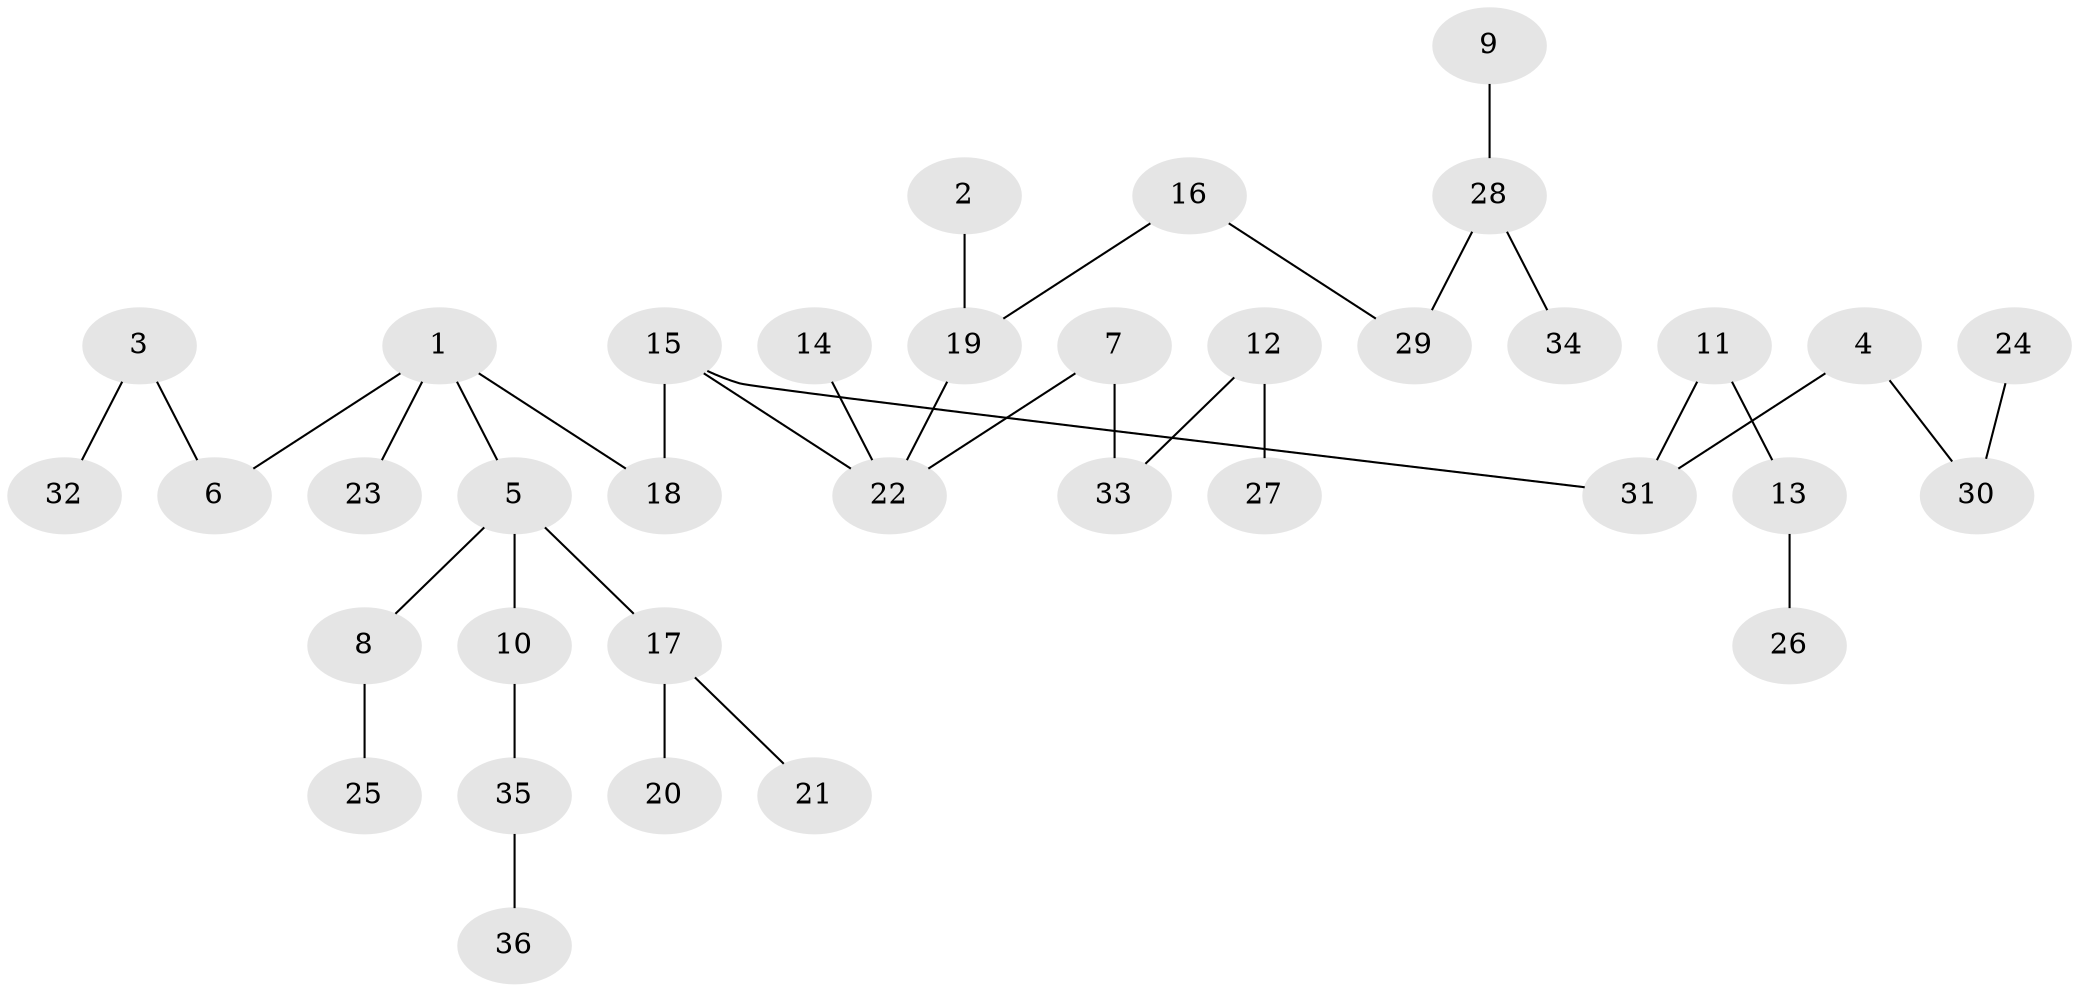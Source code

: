 // original degree distribution, {4: 0.07042253521126761, 5: 0.04225352112676056, 3: 0.14084507042253522, 2: 0.30985915492957744, 1: 0.43661971830985913}
// Generated by graph-tools (version 1.1) at 2025/02/03/09/25 03:02:24]
// undirected, 36 vertices, 35 edges
graph export_dot {
graph [start="1"]
  node [color=gray90,style=filled];
  1;
  2;
  3;
  4;
  5;
  6;
  7;
  8;
  9;
  10;
  11;
  12;
  13;
  14;
  15;
  16;
  17;
  18;
  19;
  20;
  21;
  22;
  23;
  24;
  25;
  26;
  27;
  28;
  29;
  30;
  31;
  32;
  33;
  34;
  35;
  36;
  1 -- 5 [weight=1.0];
  1 -- 6 [weight=1.0];
  1 -- 18 [weight=1.0];
  1 -- 23 [weight=1.0];
  2 -- 19 [weight=1.0];
  3 -- 6 [weight=1.0];
  3 -- 32 [weight=1.0];
  4 -- 30 [weight=1.0];
  4 -- 31 [weight=1.0];
  5 -- 8 [weight=1.0];
  5 -- 10 [weight=1.0];
  5 -- 17 [weight=1.0];
  7 -- 22 [weight=1.0];
  7 -- 33 [weight=1.0];
  8 -- 25 [weight=1.0];
  9 -- 28 [weight=1.0];
  10 -- 35 [weight=1.0];
  11 -- 13 [weight=1.0];
  11 -- 31 [weight=1.0];
  12 -- 27 [weight=1.0];
  12 -- 33 [weight=1.0];
  13 -- 26 [weight=1.0];
  14 -- 22 [weight=1.0];
  15 -- 18 [weight=1.0];
  15 -- 22 [weight=1.0];
  15 -- 31 [weight=1.0];
  16 -- 19 [weight=1.0];
  16 -- 29 [weight=1.0];
  17 -- 20 [weight=1.0];
  17 -- 21 [weight=1.0];
  19 -- 22 [weight=1.0];
  24 -- 30 [weight=1.0];
  28 -- 29 [weight=1.0];
  28 -- 34 [weight=1.0];
  35 -- 36 [weight=1.0];
}
